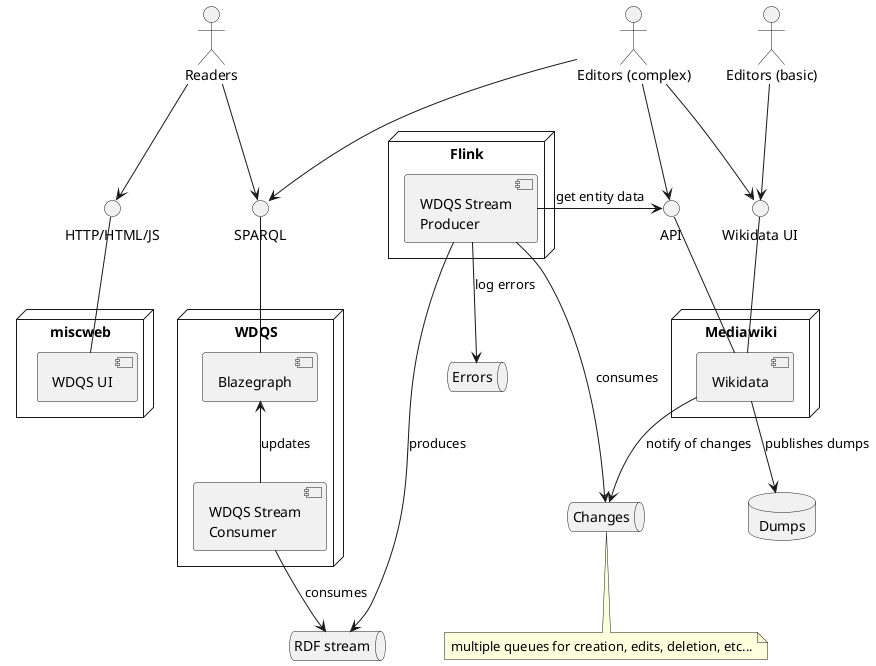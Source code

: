 @startuml

() API
() "Wikidata UI" as wikidata_ui
Database Dumps
node "Mediawiki" {
  API -down- [Wikidata]
  wikidata_ui -down- [Wikidata]
  [Wikidata] --> Dumps: publishes dumps
}

queue Changes
note bottom of Changes: multiple queues for creation, edits, deletion, etc...

Wikidata --> Changes: notify of changes

queue "RDF stream" as rdf_stream
queue Errors
node Flink {
    [WDQS Stream\nProducer] --> Changes: consumes
    [WDQS Stream\nProducer] -down-> rdf_stream: produces
    [WDQS Stream\nProducer] -right-> API: get entity data
    [WDQS Stream\nProducer] -down-> Errors: log errors
}


() SPARQL

node WDQS {
    SPARQL -- [Blazegraph]
    [WDQS Stream\nConsumer] --> rdf_stream: consumes
    [WDQS Stream\nConsumer] -up-> [Blazegraph]: updates
}

node miscweb {
  [WDQS UI]
}

() "HTTP/HTML/JS" as HTTP

[WDQS UI] -up- HTTP

actor Readers
Readers --> SPARQL
Readers --> HTTP

actor "Editors (basic)" as editors
editors --> wikidata_ui

actor "Editors (complex)" as editors_complex
editors_complex --> wikidata_ui
editors_complex --> API
editors_complex --> SPARQL
@enduml